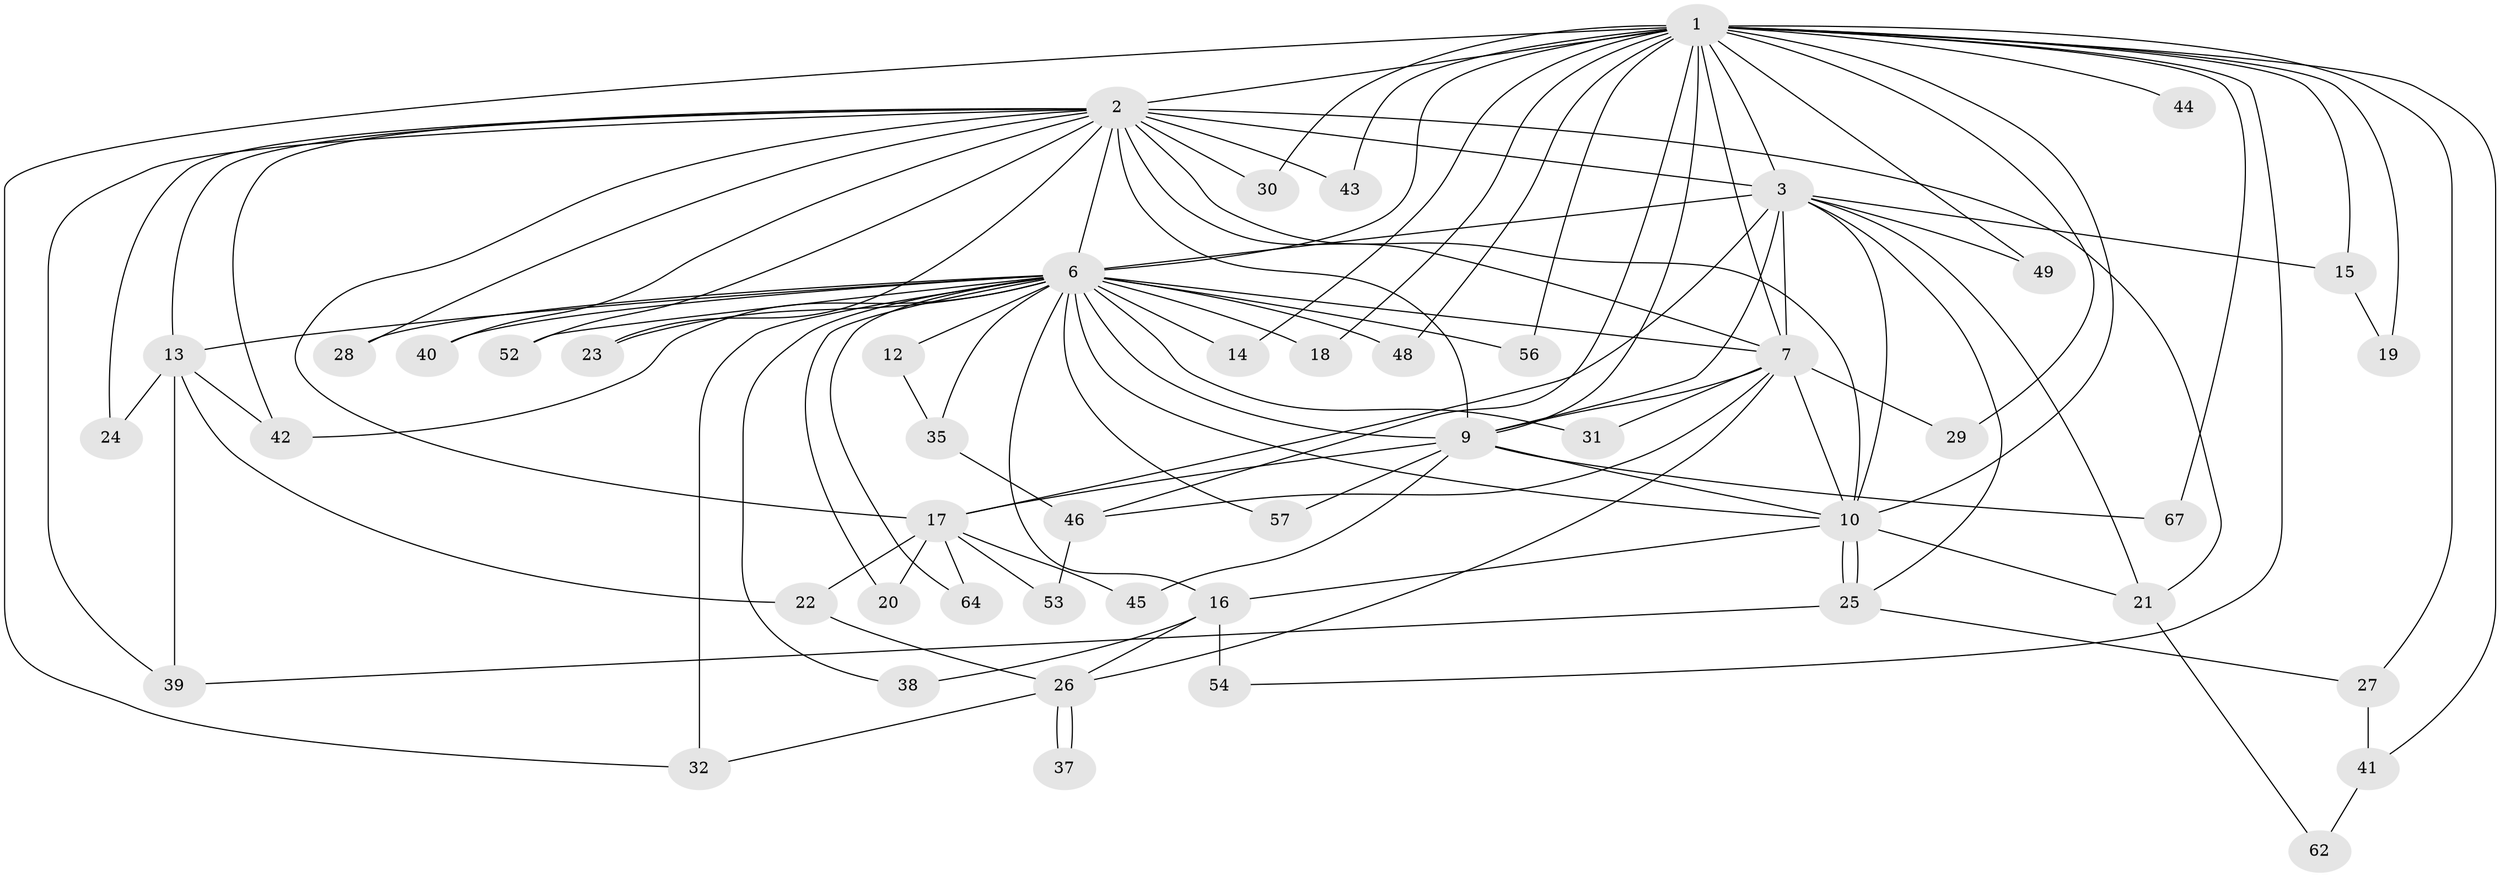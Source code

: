 // Generated by graph-tools (version 1.1) at 2025/51/02/27/25 19:51:50]
// undirected, 49 vertices, 111 edges
graph export_dot {
graph [start="1"]
  node [color=gray90,style=filled];
  1 [super="+4"];
  2 [super="+5"];
  3 [super="+34"];
  6 [super="+8"];
  7 [super="+50"];
  9 [super="+11"];
  10 [super="+66"];
  12;
  13 [super="+51"];
  14;
  15 [super="+36"];
  16 [super="+58"];
  17 [super="+63"];
  18;
  19;
  20;
  21 [super="+59"];
  22;
  23 [super="+33"];
  24;
  25;
  26 [super="+65"];
  27;
  28;
  29;
  30;
  31;
  32;
  35 [super="+61"];
  37;
  38;
  39 [super="+55"];
  40;
  41;
  42;
  43;
  44;
  45;
  46 [super="+47"];
  48;
  49;
  52;
  53;
  54 [super="+60"];
  56;
  57;
  62;
  64;
  67;
  1 -- 2 [weight=4];
  1 -- 3 [weight=2];
  1 -- 6 [weight=4];
  1 -- 7 [weight=2];
  1 -- 9 [weight=2];
  1 -- 10 [weight=3];
  1 -- 19 [weight=2];
  1 -- 27;
  1 -- 29;
  1 -- 30;
  1 -- 32;
  1 -- 43;
  1 -- 44 [weight=2];
  1 -- 48;
  1 -- 49;
  1 -- 67;
  1 -- 14;
  1 -- 15;
  1 -- 18;
  1 -- 41;
  1 -- 46;
  1 -- 54;
  1 -- 56;
  2 -- 3 [weight=2];
  2 -- 6 [weight=4];
  2 -- 7 [weight=3];
  2 -- 9 [weight=2];
  2 -- 10 [weight=2];
  2 -- 13;
  2 -- 17;
  2 -- 24;
  2 -- 28;
  2 -- 40;
  2 -- 42;
  2 -- 43;
  2 -- 52;
  2 -- 21;
  2 -- 30;
  2 -- 23;
  2 -- 39;
  3 -- 6 [weight=2];
  3 -- 7;
  3 -- 9;
  3 -- 10;
  3 -- 15;
  3 -- 21;
  3 -- 17;
  3 -- 25;
  3 -- 49;
  6 -- 7 [weight=2];
  6 -- 9 [weight=3];
  6 -- 10 [weight=2];
  6 -- 13;
  6 -- 23 [weight=2];
  6 -- 31;
  6 -- 35 [weight=2];
  6 -- 48;
  6 -- 52;
  6 -- 56;
  6 -- 57;
  6 -- 64;
  6 -- 12;
  6 -- 14;
  6 -- 16;
  6 -- 18;
  6 -- 20;
  6 -- 28;
  6 -- 32;
  6 -- 38;
  6 -- 40;
  6 -- 42;
  7 -- 9;
  7 -- 10;
  7 -- 26;
  7 -- 29;
  7 -- 31;
  7 -- 46;
  9 -- 10;
  9 -- 17;
  9 -- 45;
  9 -- 57;
  9 -- 67;
  10 -- 16;
  10 -- 25;
  10 -- 25;
  10 -- 21;
  12 -- 35;
  13 -- 22;
  13 -- 24;
  13 -- 39;
  13 -- 42;
  15 -- 19;
  16 -- 38;
  16 -- 54 [weight=2];
  16 -- 26;
  17 -- 20;
  17 -- 22;
  17 -- 45;
  17 -- 53;
  17 -- 64;
  21 -- 62;
  22 -- 26;
  25 -- 27;
  25 -- 39;
  26 -- 37;
  26 -- 37;
  26 -- 32;
  27 -- 41;
  35 -- 46;
  41 -- 62;
  46 -- 53;
}
